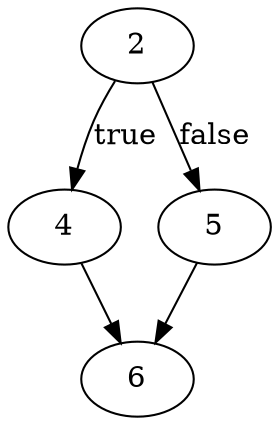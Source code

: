 digraph main {
	// Node definitions.
	0 [label="2"];
	1 [label="4"];
	2 [label="5"];
	3 [label="6"];

	// Edge definitions.
	0 -> 1 [label="true"];
	0 -> 2 [label="false"];
	1 -> 3;
	2 -> 3;
}
